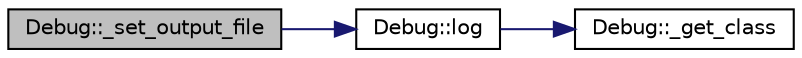 digraph "Debug::_set_output_file"
{
 // INTERACTIVE_SVG=YES
  edge [fontname="Helvetica",fontsize="10",labelfontname="Helvetica",labelfontsize="10"];
  node [fontname="Helvetica",fontsize="10",shape=record];
  rankdir="LR";
  Node6 [label="Debug::_set_output_file",height=0.2,width=0.4,color="black", fillcolor="grey75", style="filled", fontcolor="black"];
  Node6 -> Node7 [color="midnightblue",fontsize="10",style="solid",fontname="Helvetica"];
  Node7 [label="Debug::log",height=0.2,width=0.4,color="black", fillcolor="white", style="filled",URL="$namespace_debug.html#a243f3d5409b17837f6dae36f883f5cd1"];
  Node7 -> Node8 [color="midnightblue",fontsize="10",style="solid",fontname="Helvetica"];
  Node8 [label="Debug::_get_class",height=0.2,width=0.4,color="black", fillcolor="white", style="filled",URL="$namespace_debug.html#a93918301ef60cf635681cc925ef7cc49"];
}
